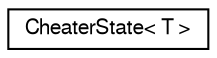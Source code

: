 digraph "Graphical Class Hierarchy"
{
  edge [fontname="FreeSans",fontsize="10",labelfontname="FreeSans",labelfontsize="10"];
  node [fontname="FreeSans",fontsize="10",shape=record];
  rankdir="LR";
  Node1 [label="CheaterState\< T \>",height=0.2,width=0.4,color="black", fillcolor="white", style="filled",URL="$d2/d3e/struct_cheater_state.html"];
}
